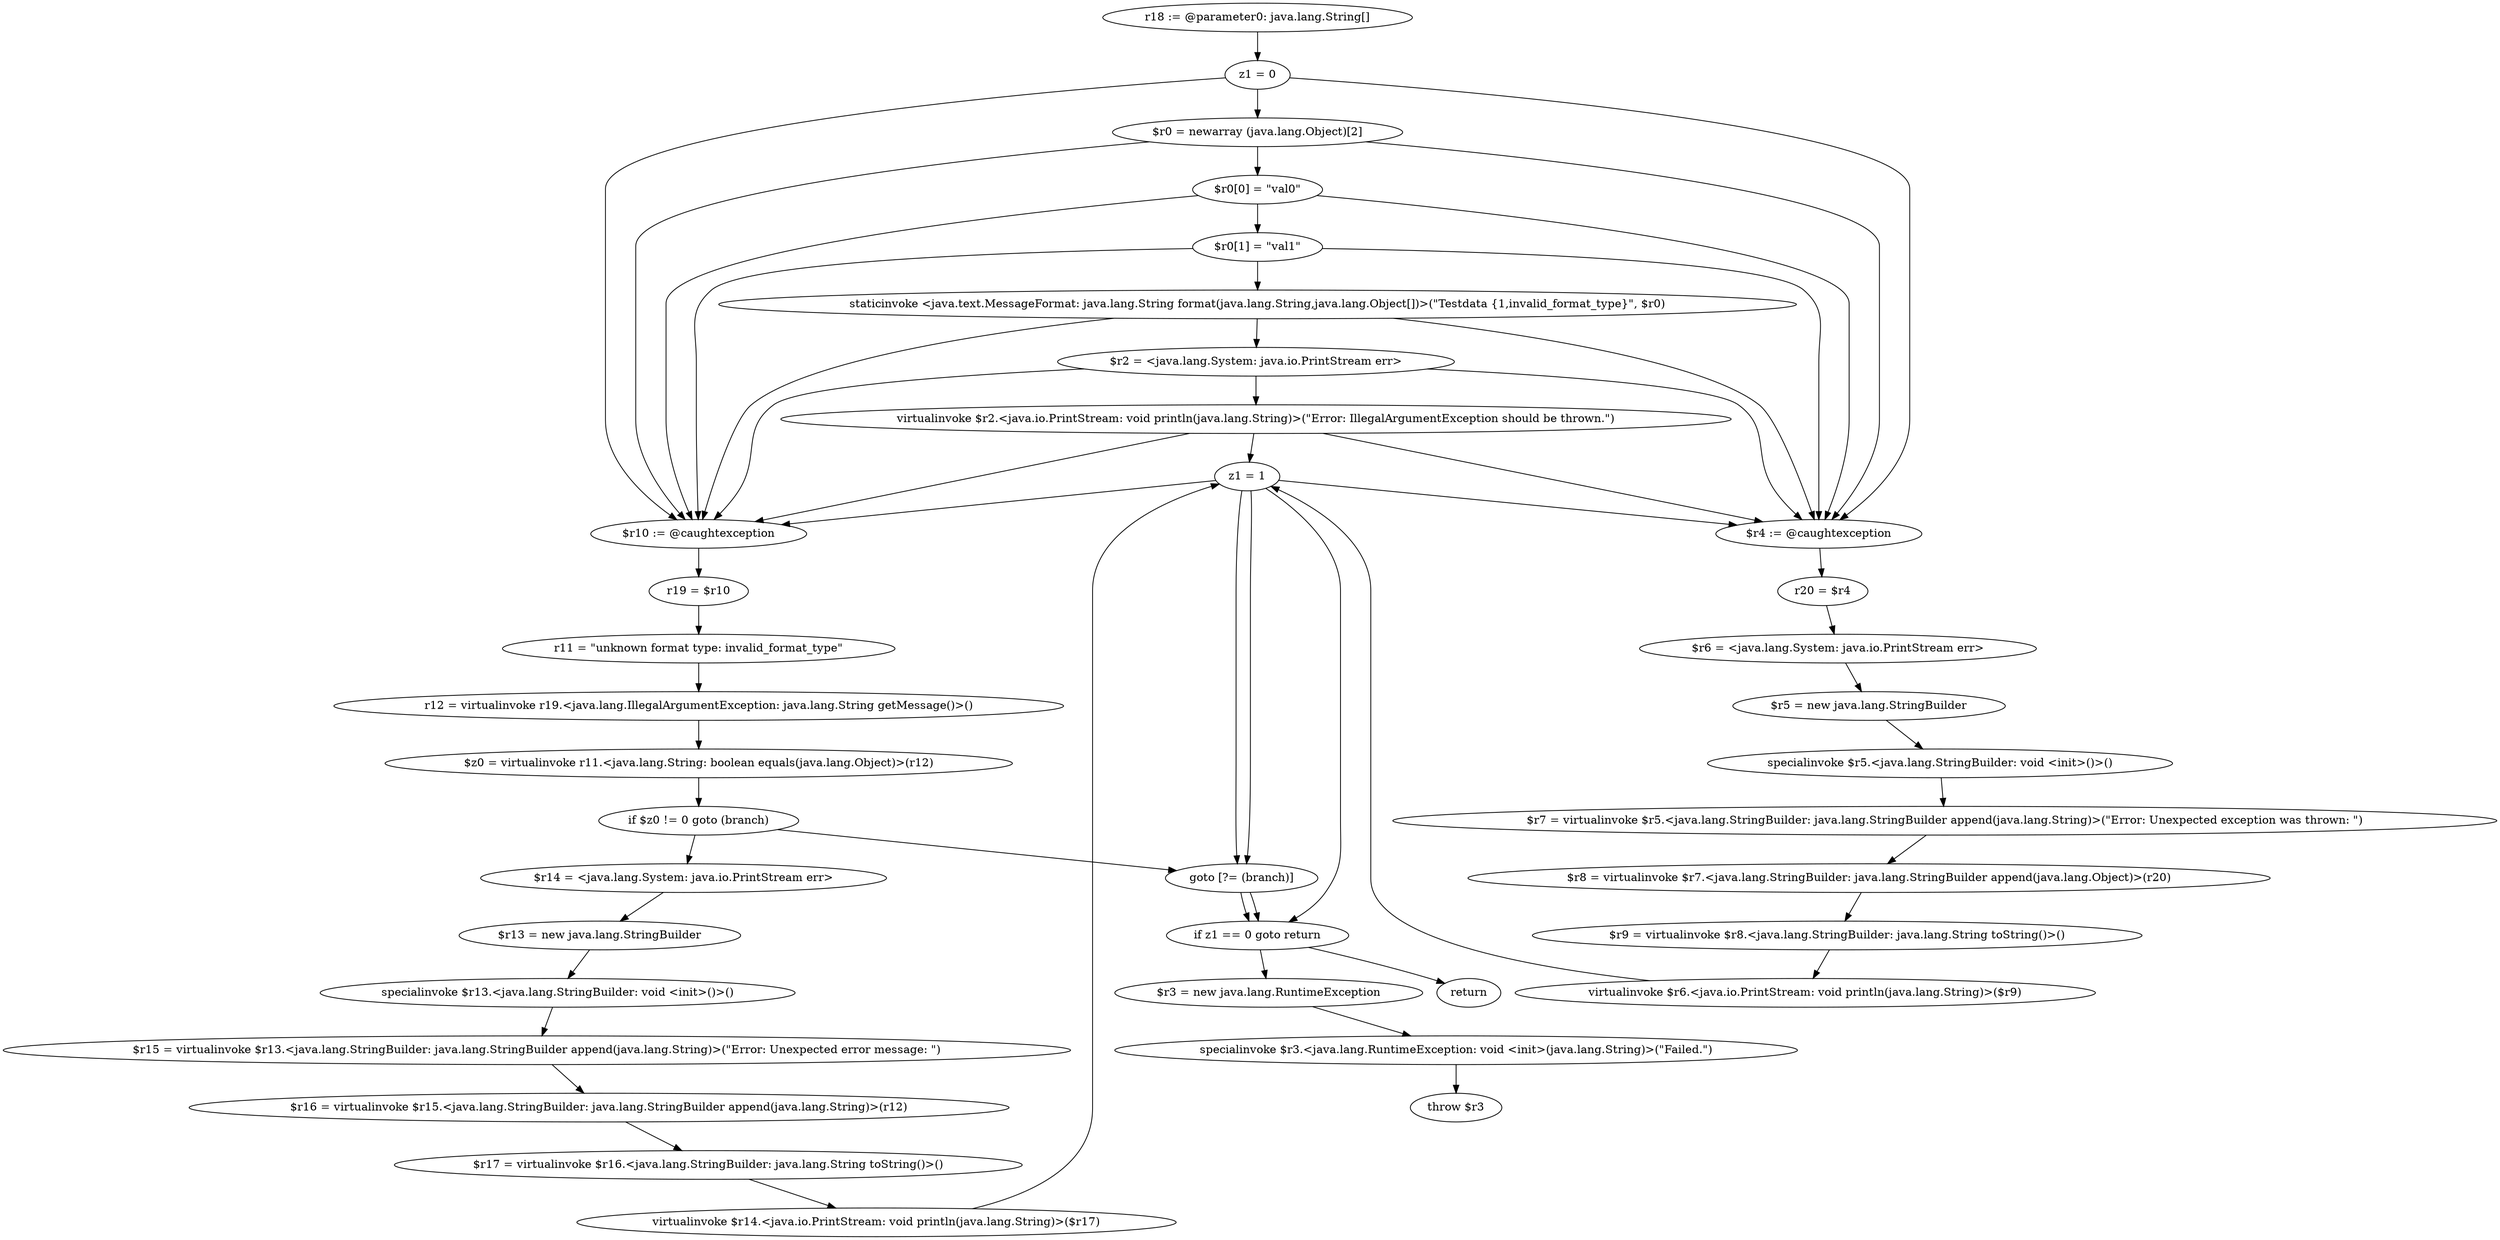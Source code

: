 digraph "unitGraph" {
    "r18 := @parameter0: java.lang.String[]"
    "z1 = 0"
    "$r0 = newarray (java.lang.Object)[2]"
    "$r0[0] = \"val0\""
    "$r0[1] = \"val1\""
    "staticinvoke <java.text.MessageFormat: java.lang.String format(java.lang.String,java.lang.Object[])>(\"Testdata {1,invalid_format_type}\", $r0)"
    "$r2 = <java.lang.System: java.io.PrintStream err>"
    "virtualinvoke $r2.<java.io.PrintStream: void println(java.lang.String)>(\"Error: IllegalArgumentException should be thrown.\")"
    "z1 = 1"
    "goto [?= (branch)]"
    "$r10 := @caughtexception"
    "r19 = $r10"
    "r11 = \"unknown format type: invalid_format_type\""
    "r12 = virtualinvoke r19.<java.lang.IllegalArgumentException: java.lang.String getMessage()>()"
    "$z0 = virtualinvoke r11.<java.lang.String: boolean equals(java.lang.Object)>(r12)"
    "if $z0 != 0 goto (branch)"
    "$r14 = <java.lang.System: java.io.PrintStream err>"
    "$r13 = new java.lang.StringBuilder"
    "specialinvoke $r13.<java.lang.StringBuilder: void <init>()>()"
    "$r15 = virtualinvoke $r13.<java.lang.StringBuilder: java.lang.StringBuilder append(java.lang.String)>(\"Error: Unexpected error message: \")"
    "$r16 = virtualinvoke $r15.<java.lang.StringBuilder: java.lang.StringBuilder append(java.lang.String)>(r12)"
    "$r17 = virtualinvoke $r16.<java.lang.StringBuilder: java.lang.String toString()>()"
    "virtualinvoke $r14.<java.io.PrintStream: void println(java.lang.String)>($r17)"
    "$r4 := @caughtexception"
    "r20 = $r4"
    "$r6 = <java.lang.System: java.io.PrintStream err>"
    "$r5 = new java.lang.StringBuilder"
    "specialinvoke $r5.<java.lang.StringBuilder: void <init>()>()"
    "$r7 = virtualinvoke $r5.<java.lang.StringBuilder: java.lang.StringBuilder append(java.lang.String)>(\"Error: Unexpected exception was thrown: \")"
    "$r8 = virtualinvoke $r7.<java.lang.StringBuilder: java.lang.StringBuilder append(java.lang.Object)>(r20)"
    "$r9 = virtualinvoke $r8.<java.lang.StringBuilder: java.lang.String toString()>()"
    "virtualinvoke $r6.<java.io.PrintStream: void println(java.lang.String)>($r9)"
    "if z1 == 0 goto return"
    "$r3 = new java.lang.RuntimeException"
    "specialinvoke $r3.<java.lang.RuntimeException: void <init>(java.lang.String)>(\"Failed.\")"
    "throw $r3"
    "return"
    "r18 := @parameter0: java.lang.String[]"->"z1 = 0";
    "z1 = 0"->"$r10 := @caughtexception";
    "z1 = 0"->"$r4 := @caughtexception";
    "z1 = 0"->"$r0 = newarray (java.lang.Object)[2]";
    "$r0 = newarray (java.lang.Object)[2]"->"$r10 := @caughtexception";
    "$r0 = newarray (java.lang.Object)[2]"->"$r4 := @caughtexception";
    "$r0 = newarray (java.lang.Object)[2]"->"$r0[0] = \"val0\"";
    "$r0[0] = \"val0\""->"$r10 := @caughtexception";
    "$r0[0] = \"val0\""->"$r4 := @caughtexception";
    "$r0[0] = \"val0\""->"$r0[1] = \"val1\"";
    "$r0[1] = \"val1\""->"$r10 := @caughtexception";
    "$r0[1] = \"val1\""->"$r4 := @caughtexception";
    "$r0[1] = \"val1\""->"staticinvoke <java.text.MessageFormat: java.lang.String format(java.lang.String,java.lang.Object[])>(\"Testdata {1,invalid_format_type}\", $r0)";
    "staticinvoke <java.text.MessageFormat: java.lang.String format(java.lang.String,java.lang.Object[])>(\"Testdata {1,invalid_format_type}\", $r0)"->"$r10 := @caughtexception";
    "staticinvoke <java.text.MessageFormat: java.lang.String format(java.lang.String,java.lang.Object[])>(\"Testdata {1,invalid_format_type}\", $r0)"->"$r4 := @caughtexception";
    "staticinvoke <java.text.MessageFormat: java.lang.String format(java.lang.String,java.lang.Object[])>(\"Testdata {1,invalid_format_type}\", $r0)"->"$r2 = <java.lang.System: java.io.PrintStream err>";
    "$r2 = <java.lang.System: java.io.PrintStream err>"->"$r10 := @caughtexception";
    "$r2 = <java.lang.System: java.io.PrintStream err>"->"$r4 := @caughtexception";
    "$r2 = <java.lang.System: java.io.PrintStream err>"->"virtualinvoke $r2.<java.io.PrintStream: void println(java.lang.String)>(\"Error: IllegalArgumentException should be thrown.\")";
    "virtualinvoke $r2.<java.io.PrintStream: void println(java.lang.String)>(\"Error: IllegalArgumentException should be thrown.\")"->"$r10 := @caughtexception";
    "virtualinvoke $r2.<java.io.PrintStream: void println(java.lang.String)>(\"Error: IllegalArgumentException should be thrown.\")"->"$r4 := @caughtexception";
    "virtualinvoke $r2.<java.io.PrintStream: void println(java.lang.String)>(\"Error: IllegalArgumentException should be thrown.\")"->"z1 = 1";
    "z1 = 1"->"$r10 := @caughtexception";
    "z1 = 1"->"$r4 := @caughtexception";
    "z1 = 1"->"goto [?= (branch)]";
    "goto [?= (branch)]"->"if z1 == 0 goto return";
    "$r10 := @caughtexception"->"r19 = $r10";
    "r19 = $r10"->"r11 = \"unknown format type: invalid_format_type\"";
    "r11 = \"unknown format type: invalid_format_type\""->"r12 = virtualinvoke r19.<java.lang.IllegalArgumentException: java.lang.String getMessage()>()";
    "r12 = virtualinvoke r19.<java.lang.IllegalArgumentException: java.lang.String getMessage()>()"->"$z0 = virtualinvoke r11.<java.lang.String: boolean equals(java.lang.Object)>(r12)";
    "$z0 = virtualinvoke r11.<java.lang.String: boolean equals(java.lang.Object)>(r12)"->"if $z0 != 0 goto (branch)";
    "if $z0 != 0 goto (branch)"->"$r14 = <java.lang.System: java.io.PrintStream err>";
    "if $z0 != 0 goto (branch)"->"goto [?= (branch)]";
    "$r14 = <java.lang.System: java.io.PrintStream err>"->"$r13 = new java.lang.StringBuilder";
    "$r13 = new java.lang.StringBuilder"->"specialinvoke $r13.<java.lang.StringBuilder: void <init>()>()";
    "specialinvoke $r13.<java.lang.StringBuilder: void <init>()>()"->"$r15 = virtualinvoke $r13.<java.lang.StringBuilder: java.lang.StringBuilder append(java.lang.String)>(\"Error: Unexpected error message: \")";
    "$r15 = virtualinvoke $r13.<java.lang.StringBuilder: java.lang.StringBuilder append(java.lang.String)>(\"Error: Unexpected error message: \")"->"$r16 = virtualinvoke $r15.<java.lang.StringBuilder: java.lang.StringBuilder append(java.lang.String)>(r12)";
    "$r16 = virtualinvoke $r15.<java.lang.StringBuilder: java.lang.StringBuilder append(java.lang.String)>(r12)"->"$r17 = virtualinvoke $r16.<java.lang.StringBuilder: java.lang.String toString()>()";
    "$r17 = virtualinvoke $r16.<java.lang.StringBuilder: java.lang.String toString()>()"->"virtualinvoke $r14.<java.io.PrintStream: void println(java.lang.String)>($r17)";
    "virtualinvoke $r14.<java.io.PrintStream: void println(java.lang.String)>($r17)"->"z1 = 1";
    "z1 = 1"->"goto [?= (branch)]";
    "goto [?= (branch)]"->"if z1 == 0 goto return";
    "$r4 := @caughtexception"->"r20 = $r4";
    "r20 = $r4"->"$r6 = <java.lang.System: java.io.PrintStream err>";
    "$r6 = <java.lang.System: java.io.PrintStream err>"->"$r5 = new java.lang.StringBuilder";
    "$r5 = new java.lang.StringBuilder"->"specialinvoke $r5.<java.lang.StringBuilder: void <init>()>()";
    "specialinvoke $r5.<java.lang.StringBuilder: void <init>()>()"->"$r7 = virtualinvoke $r5.<java.lang.StringBuilder: java.lang.StringBuilder append(java.lang.String)>(\"Error: Unexpected exception was thrown: \")";
    "$r7 = virtualinvoke $r5.<java.lang.StringBuilder: java.lang.StringBuilder append(java.lang.String)>(\"Error: Unexpected exception was thrown: \")"->"$r8 = virtualinvoke $r7.<java.lang.StringBuilder: java.lang.StringBuilder append(java.lang.Object)>(r20)";
    "$r8 = virtualinvoke $r7.<java.lang.StringBuilder: java.lang.StringBuilder append(java.lang.Object)>(r20)"->"$r9 = virtualinvoke $r8.<java.lang.StringBuilder: java.lang.String toString()>()";
    "$r9 = virtualinvoke $r8.<java.lang.StringBuilder: java.lang.String toString()>()"->"virtualinvoke $r6.<java.io.PrintStream: void println(java.lang.String)>($r9)";
    "virtualinvoke $r6.<java.io.PrintStream: void println(java.lang.String)>($r9)"->"z1 = 1";
    "z1 = 1"->"if z1 == 0 goto return";
    "if z1 == 0 goto return"->"$r3 = new java.lang.RuntimeException";
    "if z1 == 0 goto return"->"return";
    "$r3 = new java.lang.RuntimeException"->"specialinvoke $r3.<java.lang.RuntimeException: void <init>(java.lang.String)>(\"Failed.\")";
    "specialinvoke $r3.<java.lang.RuntimeException: void <init>(java.lang.String)>(\"Failed.\")"->"throw $r3";
}
